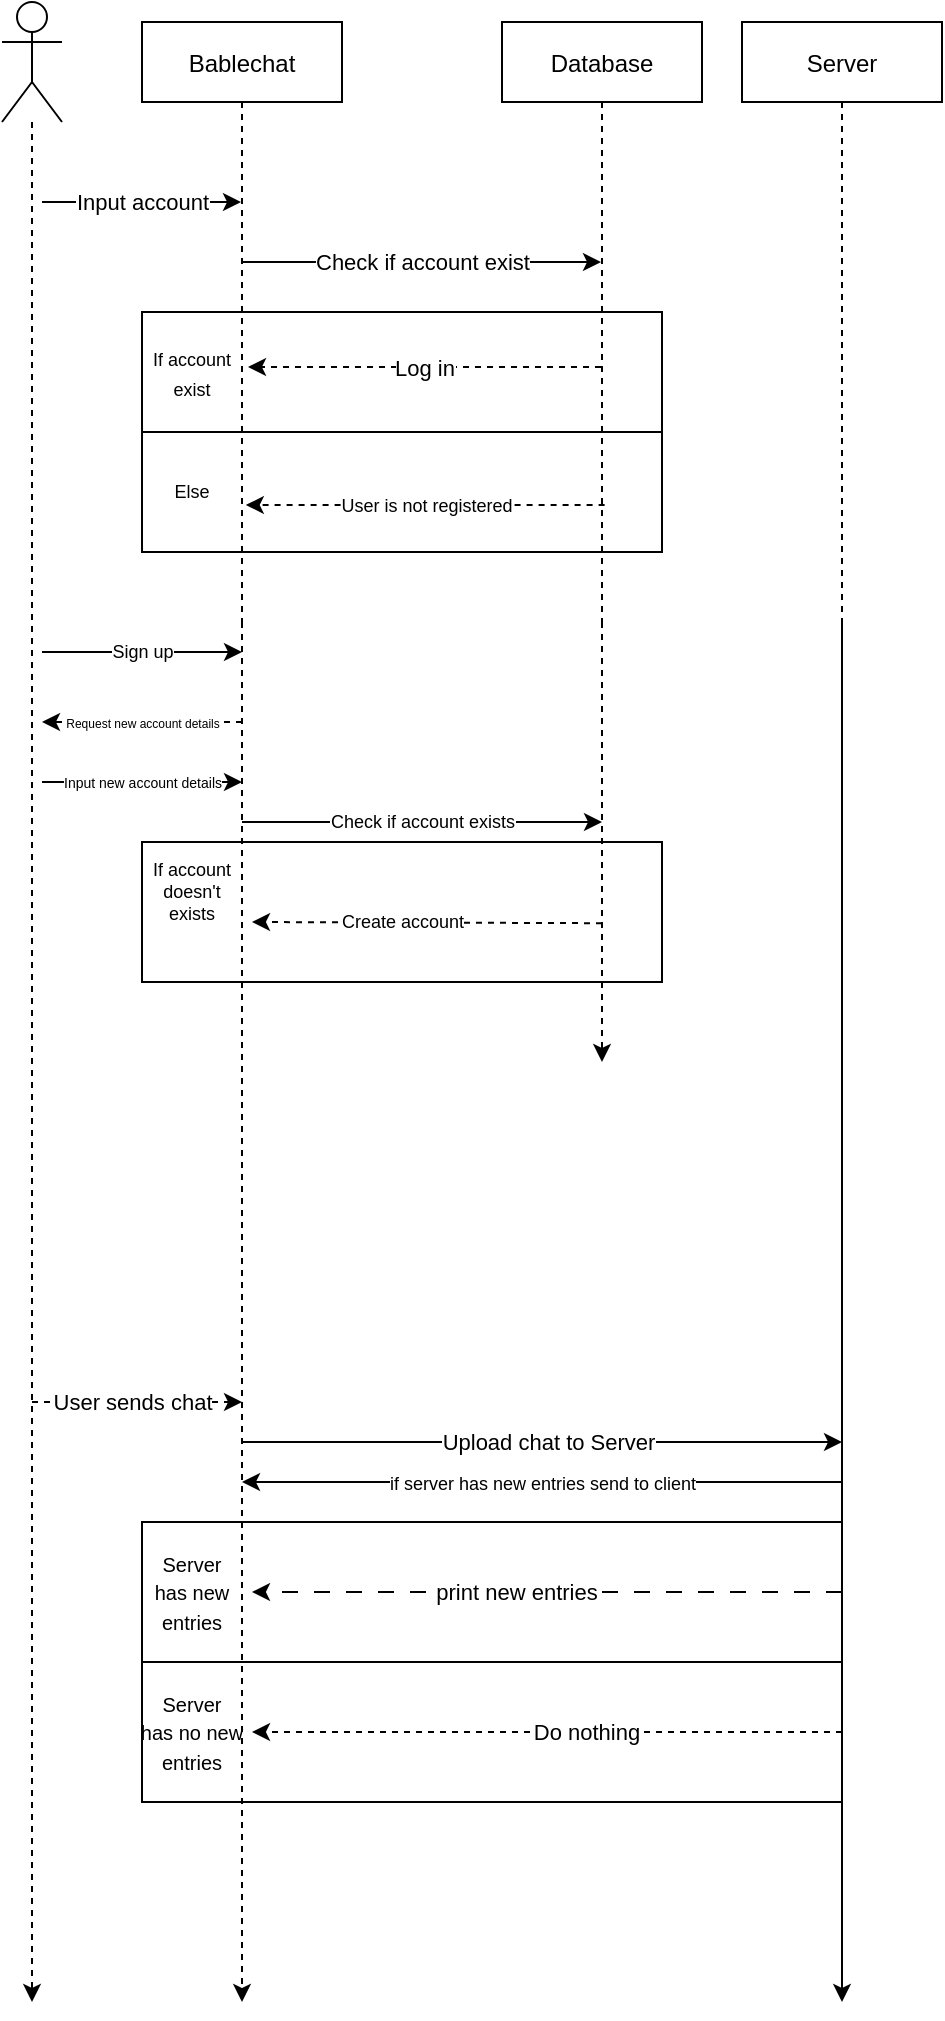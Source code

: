 <mxfile version="20.3.0" type="device"><diagram id="kgpKYQtTHZ0yAKxKKP6v" name="Page-1"><mxGraphModel dx="761" dy="708" grid="1" gridSize="10" guides="1" tooltips="1" connect="1" arrows="1" fold="1" page="1" pageScale="1" pageWidth="850" pageHeight="1100" math="0" shadow="0"><root><mxCell id="0"/><mxCell id="1" parent="0"/><mxCell id="iYX6wO-W4umorDJC_DnO-2" value="" style="rounded=0;whiteSpace=wrap;html=1;fontSize=9;" parent="1" vertex="1"><mxGeometry x="120" y="900" width="350" height="70" as="geometry"/></mxCell><mxCell id="iYX6wO-W4umorDJC_DnO-1" value="" style="rounded=0;whiteSpace=wrap;html=1;fontSize=9;" parent="1" vertex="1"><mxGeometry x="120" y="830" width="350" height="70" as="geometry"/></mxCell><mxCell id="RpNmk9PzL1BeqB-_7wdb-37" value="" style="rounded=0;whiteSpace=wrap;html=1;fontSize=9;" parent="1" vertex="1"><mxGeometry x="120" y="490" width="260" height="70" as="geometry"/></mxCell><mxCell id="RpNmk9PzL1BeqB-_7wdb-14" value="" style="rounded=0;whiteSpace=wrap;html=1;fontSize=9;" parent="1" vertex="1"><mxGeometry x="120" y="285" width="260" height="60" as="geometry"/></mxCell><mxCell id="RpNmk9PzL1BeqB-_7wdb-12" value="" style="rounded=0;whiteSpace=wrap;html=1;" parent="1" vertex="1"><mxGeometry x="120" y="225" width="260" height="60" as="geometry"/></mxCell><mxCell id="RpNmk9PzL1BeqB-_7wdb-25" style="edgeStyle=orthogonalEdgeStyle;rounded=0;orthogonalLoop=1;jettySize=auto;html=1;dashed=1;strokeColor=default;fontSize=9;" parent="1" source="3nuBFxr9cyL0pnOWT2aG-1" edge="1"><mxGeometry relative="1" as="geometry"><mxPoint x="170" y="1070" as="targetPoint"/><Array as="points"><mxPoint x="170" y="1063"/></Array></mxGeometry></mxCell><mxCell id="3nuBFxr9cyL0pnOWT2aG-1" value="Bablechat" style="shape=umlLifeline;perimeter=lifelinePerimeter;container=1;collapsible=0;recursiveResize=0;rounded=0;shadow=0;strokeWidth=1;" parent="1" vertex="1"><mxGeometry x="120" y="80" width="100" height="300" as="geometry"/></mxCell><mxCell id="RpNmk9PzL1BeqB-_7wdb-6" value="Check if account exist" style="endArrow=classic;html=1;rounded=0;strokeColor=default;" parent="3nuBFxr9cyL0pnOWT2aG-1" target="3nuBFxr9cyL0pnOWT2aG-5" edge="1"><mxGeometry width="50" height="50" relative="1" as="geometry"><mxPoint x="50" y="120" as="sourcePoint"/><mxPoint x="100" y="70" as="targetPoint"/></mxGeometry></mxCell><mxCell id="RpNmk9PzL1BeqB-_7wdb-32" style="edgeStyle=orthogonalEdgeStyle;rounded=0;orthogonalLoop=1;jettySize=auto;html=1;dashed=1;strokeColor=default;fontSize=9;" parent="1" source="3nuBFxr9cyL0pnOWT2aG-5" edge="1"><mxGeometry relative="1" as="geometry"><mxPoint x="350" y="600" as="targetPoint"/></mxGeometry></mxCell><mxCell id="3nuBFxr9cyL0pnOWT2aG-5" value="Database" style="shape=umlLifeline;perimeter=lifelinePerimeter;container=1;collapsible=0;recursiveResize=0;rounded=0;shadow=0;strokeWidth=1;" parent="1" vertex="1"><mxGeometry x="300" y="80" width="100" height="300" as="geometry"/></mxCell><mxCell id="RpNmk9PzL1BeqB-_7wdb-4" style="edgeStyle=orthogonalEdgeStyle;rounded=0;orthogonalLoop=1;jettySize=auto;html=1;dashed=1;strokeColor=default;" parent="1" source="RpNmk9PzL1BeqB-_7wdb-1" edge="1"><mxGeometry relative="1" as="geometry"><mxPoint x="65" y="1070" as="targetPoint"/></mxGeometry></mxCell><mxCell id="RpNmk9PzL1BeqB-_7wdb-1" value="" style="shape=umlActor;verticalLabelPosition=bottom;verticalAlign=top;html=1;outlineConnect=0;" parent="1" vertex="1"><mxGeometry x="50" y="70" width="30" height="60" as="geometry"/></mxCell><mxCell id="RpNmk9PzL1BeqB-_7wdb-5" value="Input account" style="endArrow=classic;html=1;rounded=0;strokeColor=default;" parent="1" target="3nuBFxr9cyL0pnOWT2aG-1" edge="1"><mxGeometry width="50" height="50" relative="1" as="geometry"><mxPoint x="70" y="170" as="sourcePoint"/><mxPoint x="120" y="120" as="targetPoint"/></mxGeometry></mxCell><mxCell id="RpNmk9PzL1BeqB-_7wdb-7" value="Log in" style="endArrow=classic;html=1;rounded=0;strokeColor=default;entryX=0.53;entryY=0.575;entryDx=0;entryDy=0;entryPerimeter=0;dashed=1;" parent="1" source="3nuBFxr9cyL0pnOWT2aG-5" target="3nuBFxr9cyL0pnOWT2aG-1" edge="1"><mxGeometry width="50" height="50" relative="1" as="geometry"><mxPoint x="270" y="290" as="sourcePoint"/><mxPoint x="320" y="240" as="targetPoint"/></mxGeometry></mxCell><mxCell id="RpNmk9PzL1BeqB-_7wdb-13" value="&lt;font style=&quot;font-size: 9px;&quot;&gt;If account &lt;br&gt;exist&lt;br&gt;&lt;/font&gt;" style="text;html=1;strokeColor=none;fillColor=none;align=center;verticalAlign=middle;whiteSpace=wrap;rounded=0;" parent="1" vertex="1"><mxGeometry x="100" y="230" width="90" height="50" as="geometry"/></mxCell><mxCell id="RpNmk9PzL1BeqB-_7wdb-15" value="User is not registered" style="endArrow=classic;html=1;rounded=0;dashed=1;strokeColor=default;fontSize=9;exitX=0.513;exitY=0.805;exitDx=0;exitDy=0;exitPerimeter=0;entryX=0.519;entryY=0.805;entryDx=0;entryDy=0;entryPerimeter=0;" parent="1" source="3nuBFxr9cyL0pnOWT2aG-5" target="3nuBFxr9cyL0pnOWT2aG-1" edge="1"><mxGeometry width="50" height="50" relative="1" as="geometry"><mxPoint x="180" y="270" as="sourcePoint"/><mxPoint x="230" y="220" as="targetPoint"/></mxGeometry></mxCell><mxCell id="RpNmk9PzL1BeqB-_7wdb-16" value="Else" style="text;html=1;strokeColor=none;fillColor=none;align=center;verticalAlign=middle;whiteSpace=wrap;rounded=0;fontSize=9;" parent="1" vertex="1"><mxGeometry x="115" y="300" width="60" height="30" as="geometry"/></mxCell><mxCell id="RpNmk9PzL1BeqB-_7wdb-33" value="Sign up" style="endArrow=classic;html=1;rounded=0;strokeColor=default;fontSize=9;" parent="1" edge="1"><mxGeometry width="50" height="50" relative="1" as="geometry"><mxPoint x="70" y="395" as="sourcePoint"/><mxPoint x="170" y="395" as="targetPoint"/></mxGeometry></mxCell><mxCell id="RpNmk9PzL1BeqB-_7wdb-35" value="&lt;font style=&quot;font-size: 7px;&quot;&gt;Input new account details&lt;/font&gt;" style="endArrow=classic;html=1;rounded=0;strokeColor=default;fontSize=9;" parent="1" edge="1"><mxGeometry width="50" height="50" relative="1" as="geometry"><mxPoint x="70" y="460" as="sourcePoint"/><mxPoint x="170" y="460" as="targetPoint"/></mxGeometry></mxCell><mxCell id="RpNmk9PzL1BeqB-_7wdb-38" value="Check if account exists" style="endArrow=classic;html=1;rounded=0;strokeColor=default;fontSize=9;" parent="1" edge="1"><mxGeometry width="50" height="50" relative="1" as="geometry"><mxPoint x="170" y="480" as="sourcePoint"/><mxPoint x="350" y="480" as="targetPoint"/></mxGeometry></mxCell><mxCell id="RpNmk9PzL1BeqB-_7wdb-39" value="If account doesn't &lt;br&gt;exists" style="text;html=1;strokeColor=none;fillColor=none;align=center;verticalAlign=middle;whiteSpace=wrap;rounded=0;fontSize=9;" parent="1" vertex="1"><mxGeometry x="115" y="500" width="60" height="30" as="geometry"/></mxCell><mxCell id="RpNmk9PzL1BeqB-_7wdb-40" value="Create account" style="endArrow=classic;html=1;rounded=0;strokeColor=default;fontSize=9;entryX=1;entryY=1;entryDx=0;entryDy=0;dashed=1;" parent="1" target="RpNmk9PzL1BeqB-_7wdb-39" edge="1"><mxGeometry x="0.143" width="50" height="50" relative="1" as="geometry"><mxPoint x="350" y="530.593" as="sourcePoint"/><mxPoint x="190" y="370" as="targetPoint"/><mxPoint as="offset"/></mxGeometry></mxCell><mxCell id="RpNmk9PzL1BeqB-_7wdb-44" value="&lt;font style=&quot;font-size: 6px;&quot;&gt;Request new account details&lt;/font&gt;" style="endArrow=classic;html=1;rounded=0;dashed=1;strokeColor=default;fontSize=9;" parent="1" edge="1"><mxGeometry width="50" height="50" relative="1" as="geometry"><mxPoint x="170" y="430" as="sourcePoint"/><mxPoint x="70" y="430" as="targetPoint"/></mxGeometry></mxCell><mxCell id="iYX6wO-W4umorDJC_DnO-7" value="" style="endArrow=classic;html=1;rounded=0;dashed=1;" parent="1" edge="1"><mxGeometry width="50" height="50" relative="1" as="geometry"><mxPoint x="65" y="770" as="sourcePoint"/><mxPoint x="170" y="770" as="targetPoint"/></mxGeometry></mxCell><mxCell id="iYX6wO-W4umorDJC_DnO-8" value="User sends chat" style="edgeLabel;html=1;align=center;verticalAlign=middle;resizable=0;points=[];" parent="iYX6wO-W4umorDJC_DnO-7" vertex="1" connectable="0"><mxGeometry x="-0.467" relative="1" as="geometry"><mxPoint x="22" as="offset"/></mxGeometry></mxCell><mxCell id="iYX6wO-W4umorDJC_DnO-9" value="" style="endArrow=classic;html=1;rounded=0;" parent="1" edge="1"><mxGeometry width="50" height="50" relative="1" as="geometry"><mxPoint x="170" y="790" as="sourcePoint"/><mxPoint x="470" y="790" as="targetPoint"/></mxGeometry></mxCell><mxCell id="iYX6wO-W4umorDJC_DnO-10" value="Upload chat to Server" style="edgeLabel;html=1;align=center;verticalAlign=middle;resizable=0;points=[];" parent="iYX6wO-W4umorDJC_DnO-9" vertex="1" connectable="0"><mxGeometry x="0.204" y="-2" relative="1" as="geometry"><mxPoint x="-28" y="-2" as="offset"/></mxGeometry></mxCell><mxCell id="iYX6wO-W4umorDJC_DnO-11" value="" style="endArrow=classic;html=1;rounded=0;" parent="1" edge="1"><mxGeometry width="50" height="50" relative="1" as="geometry"><mxPoint x="470" y="810" as="sourcePoint"/><mxPoint x="170" y="810" as="targetPoint"/></mxGeometry></mxCell><mxCell id="iYX6wO-W4umorDJC_DnO-12" value="if server has new entries send to client" style="edgeLabel;html=1;align=center;verticalAlign=middle;resizable=0;points=[];fontSize=9;" parent="iYX6wO-W4umorDJC_DnO-11" vertex="1" connectable="0"><mxGeometry x="-0.361" y="1" relative="1" as="geometry"><mxPoint x="-54" as="offset"/></mxGeometry></mxCell><mxCell id="iYX6wO-W4umorDJC_DnO-13" value="&lt;font style=&quot;font-size: 10px;&quot;&gt;Server&lt;br&gt;has new entries&lt;/font&gt;" style="text;html=1;strokeColor=none;fillColor=none;align=center;verticalAlign=middle;whiteSpace=wrap;rounded=0;" parent="1" vertex="1"><mxGeometry x="115" y="850" width="60" height="30" as="geometry"/></mxCell><mxCell id="iYX6wO-W4umorDJC_DnO-14" value="&lt;font style=&quot;font-size: 10px;&quot;&gt;Server&lt;br&gt;has no new entries&lt;/font&gt;" style="text;html=1;strokeColor=none;fillColor=none;align=center;verticalAlign=middle;whiteSpace=wrap;rounded=0;" parent="1" vertex="1"><mxGeometry x="115" y="920" width="60" height="30" as="geometry"/></mxCell><mxCell id="iYX6wO-W4umorDJC_DnO-15" value="" style="endArrow=classic;html=1;rounded=0;entryX=1;entryY=0.5;entryDx=0;entryDy=0;dashed=1;dashPattern=8 8;" parent="1" target="iYX6wO-W4umorDJC_DnO-13" edge="1"><mxGeometry width="50" height="50" relative="1" as="geometry"><mxPoint x="470" y="865" as="sourcePoint"/><mxPoint x="400" y="820" as="targetPoint"/></mxGeometry></mxCell><mxCell id="iYX6wO-W4umorDJC_DnO-17" value="print new entries" style="edgeLabel;html=1;align=center;verticalAlign=middle;resizable=0;points=[];" parent="iYX6wO-W4umorDJC_DnO-15" vertex="1" connectable="0"><mxGeometry x="0.105" relative="1" as="geometry"><mxPoint as="offset"/></mxGeometry></mxCell><mxCell id="iYX6wO-W4umorDJC_DnO-18" value="" style="endArrow=classic;html=1;rounded=0;entryX=1;entryY=0.5;entryDx=0;entryDy=0;dashed=1;" parent="1" target="iYX6wO-W4umorDJC_DnO-14" edge="1"><mxGeometry width="50" height="50" relative="1" as="geometry"><mxPoint x="470" y="935" as="sourcePoint"/><mxPoint x="400" y="890" as="targetPoint"/></mxGeometry></mxCell><mxCell id="iYX6wO-W4umorDJC_DnO-19" value="Do nothing" style="edgeLabel;html=1;align=center;verticalAlign=middle;resizable=0;points=[];" parent="iYX6wO-W4umorDJC_DnO-18" vertex="1" connectable="0"><mxGeometry x="-0.2" y="1" relative="1" as="geometry"><mxPoint x="-10" y="-1" as="offset"/></mxGeometry></mxCell><mxCell id="K1PoNhgpxOgZl_Mv7dHq-1" style="edgeStyle=orthogonalEdgeStyle;rounded=0;orthogonalLoop=1;jettySize=auto;html=1;" parent="1" source="8ilWlTiWbd2qRDTlloy0-2" edge="1"><mxGeometry relative="1" as="geometry"><mxPoint x="470" y="1070" as="targetPoint"/></mxGeometry></mxCell><mxCell id="8ilWlTiWbd2qRDTlloy0-2" value="Server" style="shape=umlLifeline;perimeter=lifelinePerimeter;container=1;collapsible=0;recursiveResize=0;rounded=0;shadow=0;strokeWidth=1;" parent="1" vertex="1"><mxGeometry x="420" y="80" width="100" height="300" as="geometry"/></mxCell></root></mxGraphModel></diagram></mxfile>